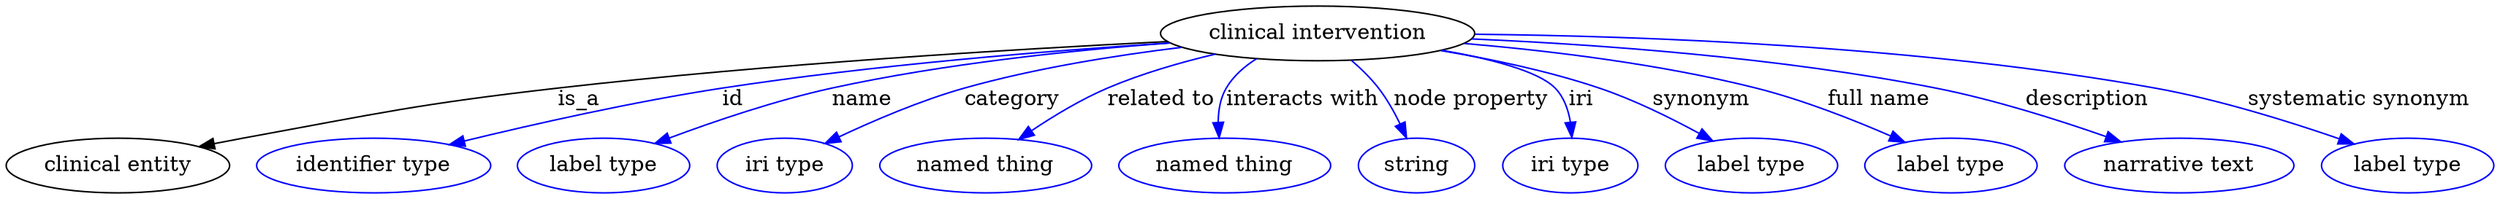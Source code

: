 digraph {
	graph [bb="0,0,1323.2,122"];
	node [label="\N"];
	"clinical intervention"	 [height=0.5,
		label="clinical intervention",
		pos="696.48,104",
		width=2.2521];
	"clinical entity"	 [height=0.5,
		pos="58.482,18",
		width=1.6245];
	"clinical intervention" -> "clinical entity"	 [label=is_a,
		lp="312.76,61",
		pos="e,102.26,30.12 618.56,99.003 538.62,93.386 410.75,83.039 300.93,68 222.83,57.306 203.41,53.209 126.48,36 121.81,34.955 116.98,33.808 \
112.14,32.616"];
	id	 [color=blue,
		height=0.5,
		label="identifier type",
		pos="194.48,18",
		width=1.652];
	"clinical intervention" -> id	 [color=blue,
		label=id,
		lp="394.93,61",
		pos="e,239.46,29.974 620.15,97.901 557.59,92.226 466.92,82.451 388.59,68 331.73,57.508 318.46,50.51 262.48,36 258.18,34.884 253.72,33.721 \
249.24,32.547",
		style=solid];
	name	 [color=blue,
		height=0.5,
		label="label type",
		pos="316.48,18",
		width=1.2425];
	"clinical intervention" -> name	 [color=blue,
		label=name,
		lp="462.64,61",
		pos="e,346.23,31.562 620.89,97.493 571,92.126 504.52,82.914 447.17,68 415.58,59.787 381.16,46.425 355.58,35.58",
		style=solid];
	category	 [color=blue,
		height=0.5,
		label="iri type",
		pos="414.48,18",
		width=0.9834];
	"clinical intervention" -> category	 [color=blue,
		label=category,
		lp="539.58,61",
		pos="e,437.75,31.759 626.95,94.605 592.76,88.877 551.26,80.254 515.29,68 491.45,59.881 466.06,47.26 446.72,36.731",
		style=solid];
	"related to"	 [color=blue,
		height=0.5,
		label="named thing",
		pos="521.48,18",
		width=1.5019];
	"clinical intervention" -> "related to"	 [color=blue,
		label="related to",
		lp="615.72,61",
		pos="e,540.77,34.853 644.29,90.143 626.27,84.424 606.29,77.001 589.01,68 574.96,60.678 560.67,50.567 548.88,41.352",
		style=solid];
	"interacts with"	 [color=blue,
		height=0.5,
		label="named thing",
		pos="647.48,18",
		width=1.5019];
	"clinical intervention" -> "interacts with"	 [color=blue,
		label="interacts with",
		lp="687.39,61",
		pos="e,644.22,36.057 665.64,87.218 658.87,81.996 652.57,75.578 648.67,68 645.27,61.386 644.02,53.601 643.85,46.17",
		style=solid];
	"node property"	 [color=blue,
		height=0.5,
		label=string,
		pos="749.48,18",
		width=0.8403];
	"clinical intervention" -> "node property"	 [color=blue,
		label="node property",
		lp="771.55,61",
		pos="e,741.73,35.582 711.45,86.194 715.89,80.545 720.6,74.163 724.48,68 729.07,60.726 733.47,52.498 737.27,44.848",
		style=solid];
	iri	 [color=blue,
		height=0.5,
		label="iri type",
		pos="833.48,18",
		width=0.9834];
	"clinical intervention" -> iri	 [color=blue,
		label=iri,
		lp="830.7,61",
		pos="e,830.61,36.422 754.66,91.337 779.68,84.884 805.29,76.595 814.48,68 820.68,62.202 824.88,54.171 827.71,46.239",
		style=solid];
	synonym	 [color=blue,
		height=0.5,
		label="label type",
		pos="931.48,18",
		width=1.2425];
	"clinical intervention" -> synonym	 [color=blue,
		label=synonym,
		lp="895.15,61",
		pos="e,907.59,33.356 758.17,92.245 784.07,86.376 814.21,78.301 840.48,68 860.59,60.115 881.81,48.659 898.69,38.701",
		style=solid];
	"full name"	 [color=blue,
		height=0.5,
		label="label type",
		pos="1038.5,18",
		width=1.2425];
	"clinical intervention" -> "full name"	 [color=blue,
		label="full name",
		lp="990.11,61",
		pos="e,1011.1,32.387 771.48,97.065 816.47,91.7 874.49,82.645 924.48,68 951.22,60.167 979.94,47.543 1001.9,36.94",
		style=solid];
	description	 [color=blue,
		height=0.5,
		label="narrative text",
		pos="1158.5,18",
		width=1.5834];
	"clinical intervention" -> description	 [color=blue,
		label=description,
		lp="1098.6,61",
		pos="e,1125.1,32.615 776.27,100.41 842.4,96.176 938.5,87.122 1020.5,68 1053.2,60.371 1088.8,47.342 1115.7,36.497",
		style=solid];
	"systematic synonym"	 [color=blue,
		height=0.5,
		label="label type",
		pos="1278.5,18",
		width=1.2425];
	"clinical intervention" -> "systematic synonym"	 [color=blue,
		label="systematic synonym",
		lp="1239.4,61",
		pos="e,1247.7,31.13 775.45,99.866 882.33,93.861 1067.3,81.913 1133.5,68 1169.7,60.383 1209.4,46.281 1238.1,34.991",
		style=solid];
}

